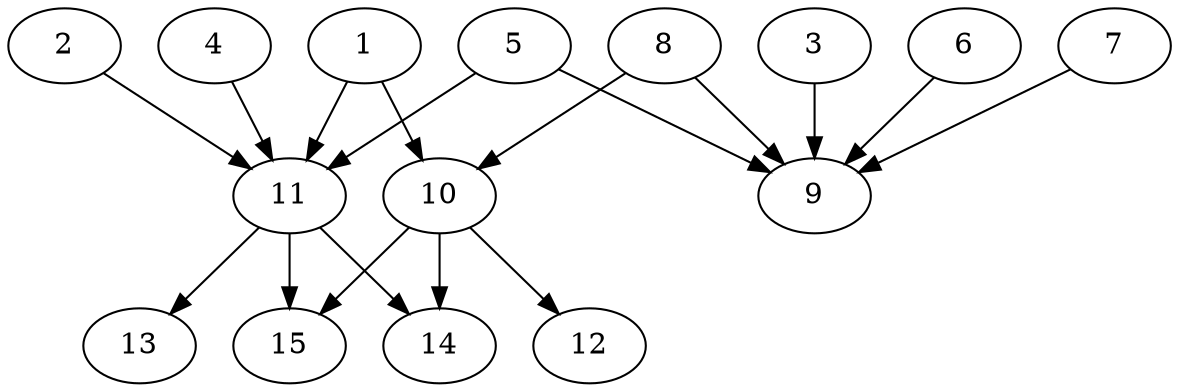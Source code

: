 // DAG automatically generated by daggen at Thu Oct  3 13:59:27 2019
// ./daggen --dot -n 15 --ccr 0.3 --fat 0.7 --regular 0.5 --density 0.6 --mindata 5242880 --maxdata 52428800 
digraph G {
  1 [size="44021760", alpha="0.09", expect_size="13206528"] 
  1 -> 10 [size ="13206528"]
  1 -> 11 [size ="13206528"]
  2 [size="148104533", alpha="0.16", expect_size="44431360"] 
  2 -> 11 [size ="44431360"]
  3 [size="153255253", alpha="0.03", expect_size="45976576"] 
  3 -> 9 [size ="45976576"]
  4 [size="94160213", alpha="0.02", expect_size="28248064"] 
  4 -> 11 [size ="28248064"]
  5 [size="49479680", alpha="0.02", expect_size="14843904"] 
  5 -> 9 [size ="14843904"]
  5 -> 11 [size ="14843904"]
  6 [size="51647147", alpha="0.20", expect_size="15494144"] 
  6 -> 9 [size ="15494144"]
  7 [size="131819520", alpha="0.13", expect_size="39545856"] 
  7 -> 9 [size ="39545856"]
  8 [size="122422613", alpha="0.10", expect_size="36726784"] 
  8 -> 9 [size ="36726784"]
  8 -> 10 [size ="36726784"]
  9 [size="122535253", alpha="0.11", expect_size="36760576"] 
  10 [size="67532800", alpha="0.13", expect_size="20259840"] 
  10 -> 12 [size ="20259840"]
  10 -> 14 [size ="20259840"]
  10 -> 15 [size ="20259840"]
  11 [size="24852480", alpha="0.11", expect_size="7455744"] 
  11 -> 13 [size ="7455744"]
  11 -> 14 [size ="7455744"]
  11 -> 15 [size ="7455744"]
  12 [size="93211307", alpha="0.10", expect_size="27963392"] 
  13 [size="58859520", alpha="0.03", expect_size="17657856"] 
  14 [size="83995307", alpha="0.05", expect_size="25198592"] 
  15 [size="99686400", alpha="0.06", expect_size="29905920"] 
}
